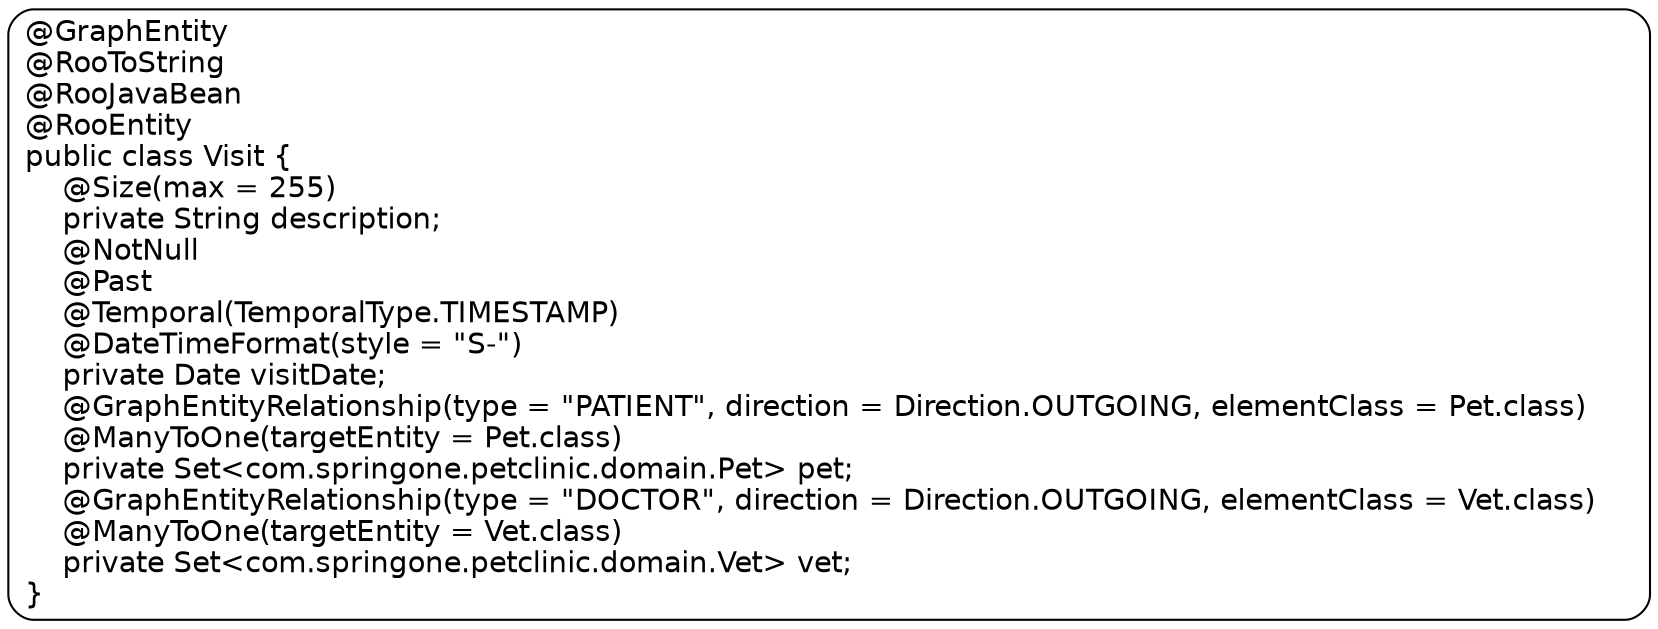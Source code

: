 digraph Visit {
  node [
    fontname = "Bitstream Vera Sans"
    shape = "Mrecord"
  ]
  edge [
    fontname = "Bitstream Vera Sans"
  ]

  Visit [
    
    label = "{@GraphEntity\
    \l@RooToString\
    \l@RooJavaBean\
    \l@RooEntity\
    \lpublic class Visit \{\
    \l\    @Size(max = 255)\
    \l\    private String description;\
    \l\    @NotNull\
    \l\    @Past\
    \l\    @Temporal(TemporalType.TIMESTAMP)\
    \l\    @DateTimeFormat(style = \"S-\")\
    \l\    private Date visitDate;\
    \l\    @GraphEntityRelationship(type = \"PATIENT\", direction = Direction.OUTGOING, elementClass = Pet.class)\
    \l\    @ManyToOne(targetEntity = Pet.class)\
    \l\    private Set\<com.springone.petclinic.domain.Pet\> pet;\
    \l\    @GraphEntityRelationship(type = \"DOCTOR\", direction = Direction.OUTGOING, elementClass = Vet.class)\
    \l\    @ManyToOne(targetEntity = Vet.class)\
    \l\    private Set\<com.springone.petclinic.domain.Vet\> vet;\
    \l\}\
    \l}"
  ]

}
